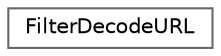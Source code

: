 digraph "Graphical Class Hierarchy"
{
 // INTERACTIVE_SVG=YES
 // LATEX_PDF_SIZE
  bgcolor="transparent";
  edge [fontname=Helvetica,fontsize=10,labelfontname=Helvetica,labelfontsize=10];
  node [fontname=Helvetica,fontsize=10,shape=box,height=0.2,width=0.4];
  rankdir="LR";
  Node0 [label="FilterDecodeURL",height=0.2,width=0.4,color="grey40", fillcolor="white", style="filled",URL="$d1/d70/class_filter_decode_u_r_l.html",tooltip="The implementation of the \"decodeURL\" filter The leading character is removed from the value in case ..."];
}
